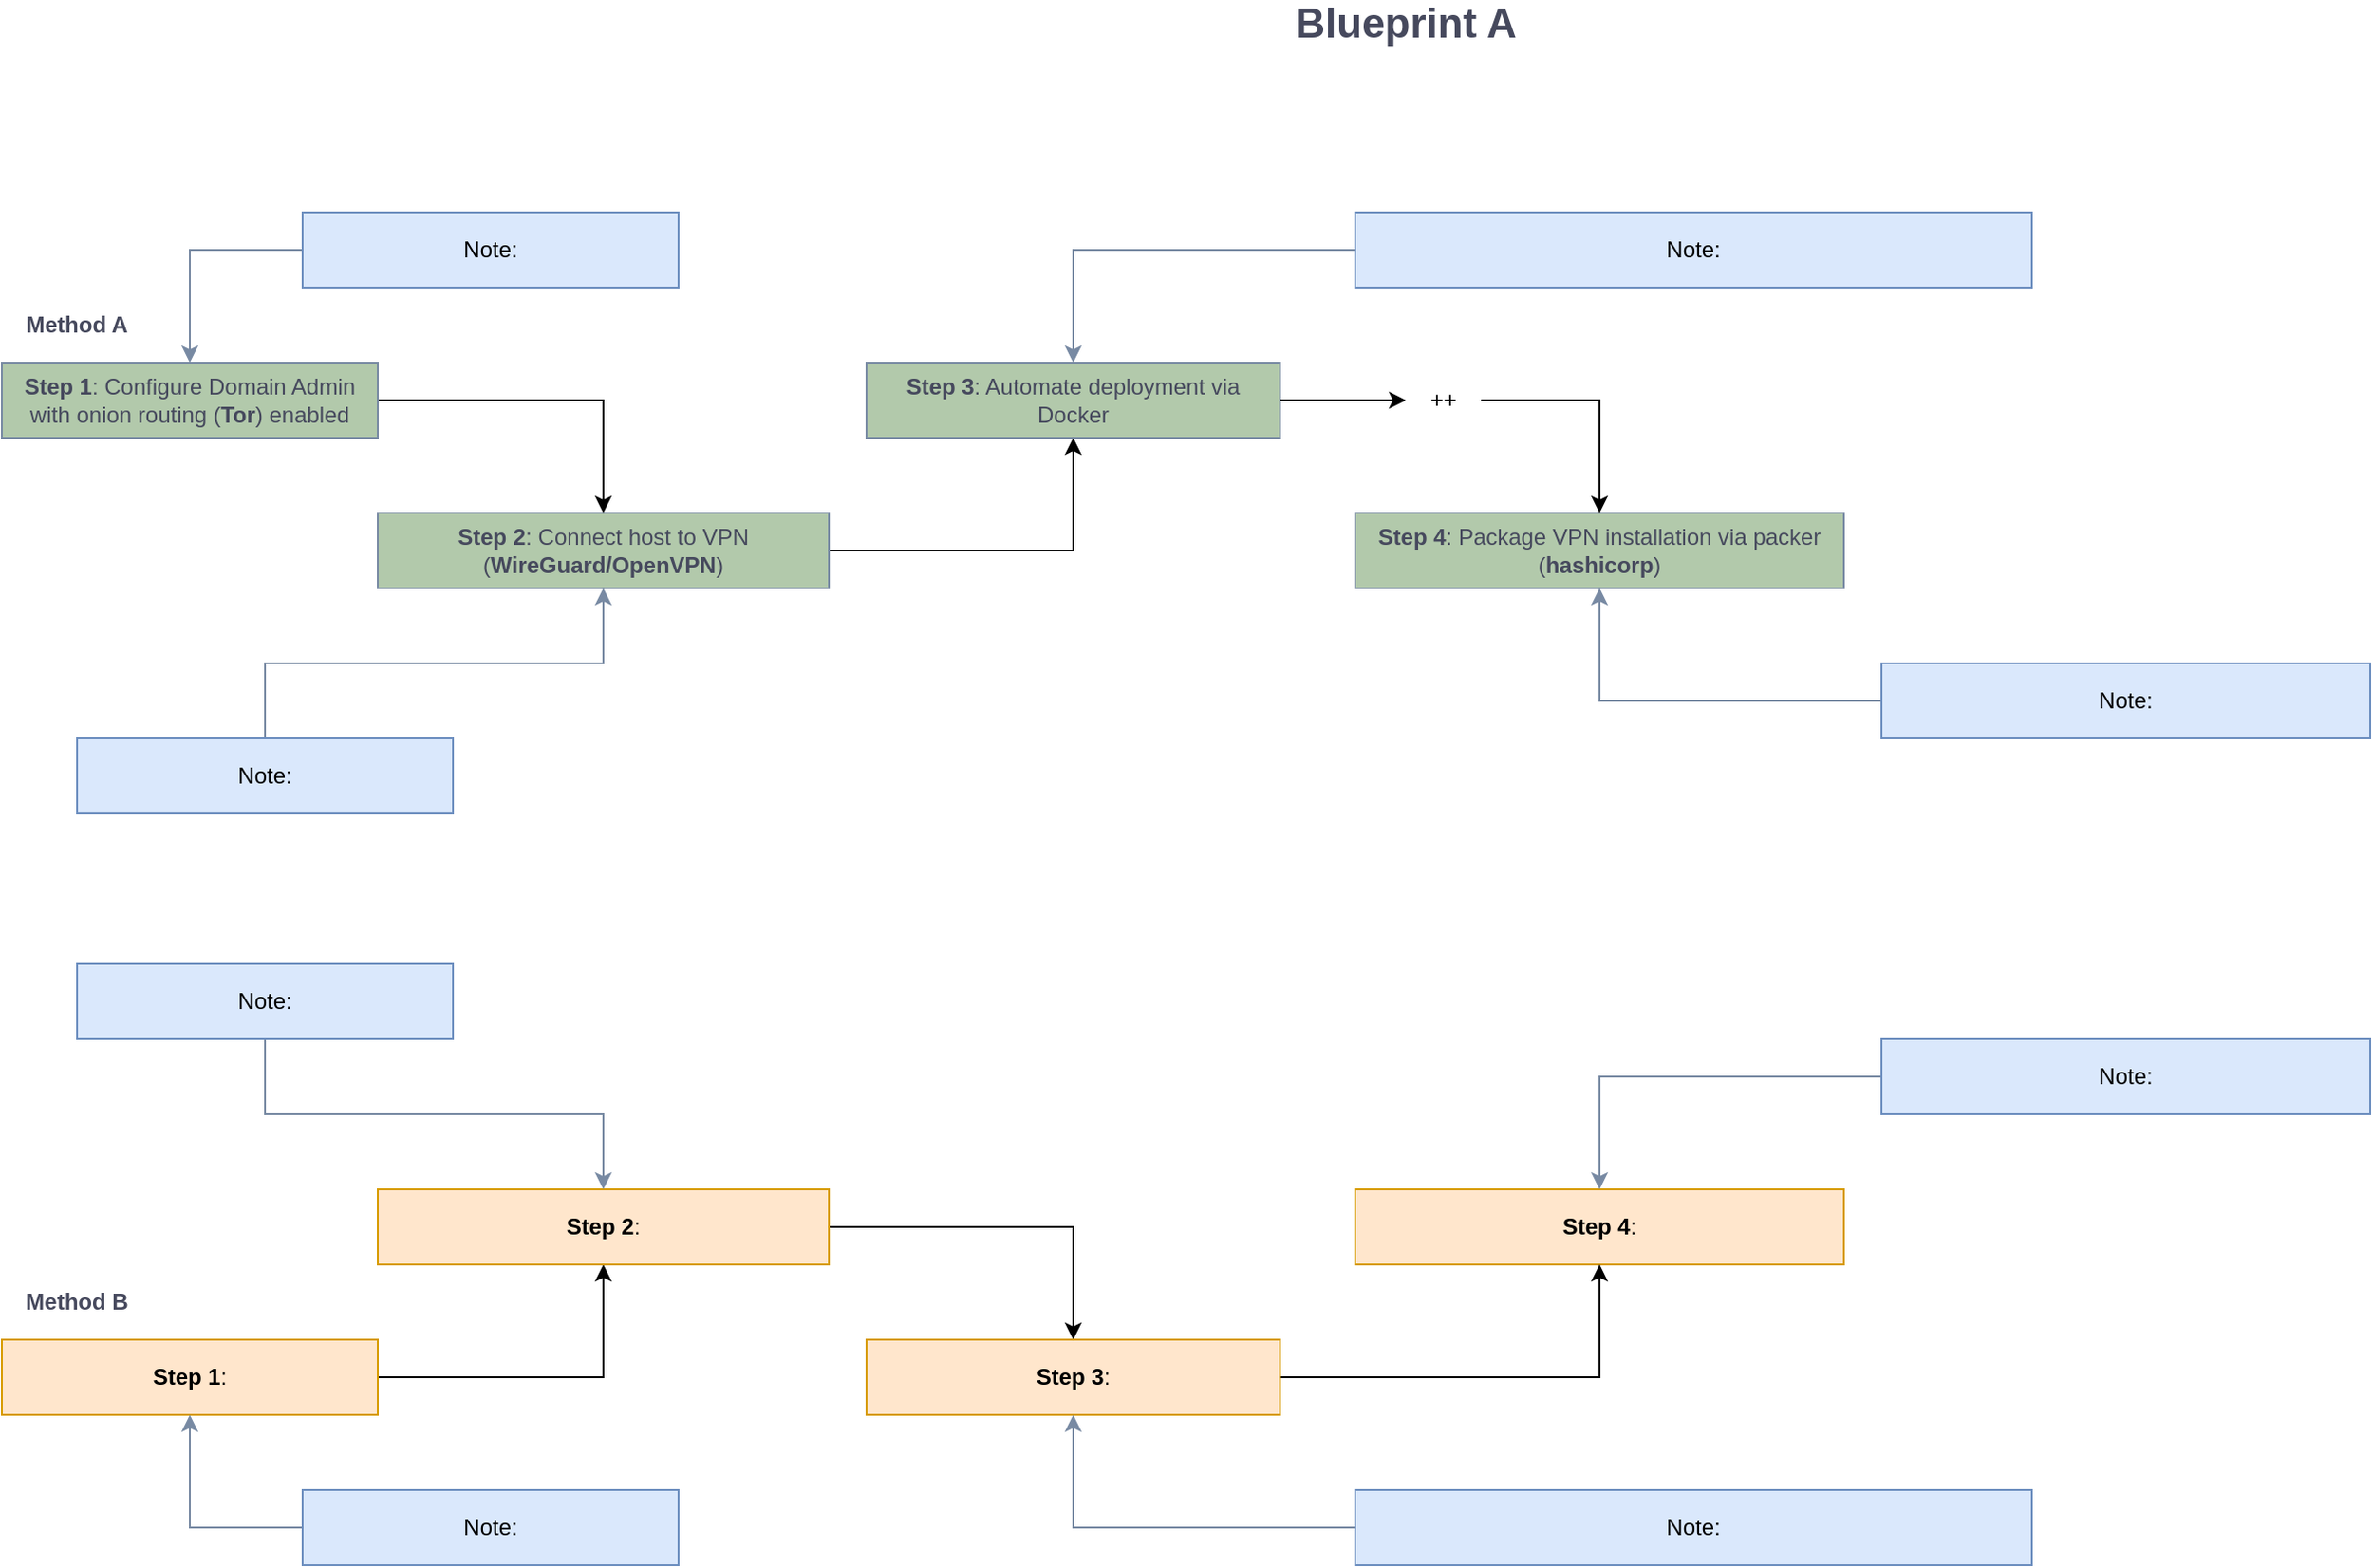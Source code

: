 <mxfile version="14.4.8" type="github">
  <diagram id="C5RBs43oDa-KdzZeNtuy" name="Page-1">
    <mxGraphModel dx="2062" dy="1180" grid="1" gridSize="10" guides="1" tooltips="1" connect="1" arrows="1" fold="1" page="1" pageScale="1" pageWidth="1654" pageHeight="1169" math="0" shadow="0">
      <root>
        <mxCell id="WIyWlLk6GJQsqaUBKTNV-0" />
        <mxCell id="WIyWlLk6GJQsqaUBKTNV-1" parent="WIyWlLk6GJQsqaUBKTNV-0" />
        <mxCell id="1dI4HZFnmqrguRHLOIFw-21" style="edgeStyle=orthogonalEdgeStyle;rounded=0;sketch=0;orthogonalLoop=1;jettySize=auto;html=1;exitX=1;exitY=0.5;exitDx=0;exitDy=0;endArrow=classic;endFill=1;endSize=6;fontSize=12;fontColor=#46495D;" parent="WIyWlLk6GJQsqaUBKTNV-1" source="WIyWlLk6GJQsqaUBKTNV-3" target="1dI4HZFnmqrguRHLOIFw-9" edge="1">
          <mxGeometry relative="1" as="geometry" />
        </mxCell>
        <mxCell id="WIyWlLk6GJQsqaUBKTNV-3" value="&lt;div&gt;&lt;b&gt;Step 1&lt;/b&gt;: Configure Domain Admin&lt;/div&gt;&lt;div&gt;with onion routing (&lt;b&gt;Tor&lt;/b&gt;) enabled&lt;/div&gt;" style="whiteSpace=wrap;html=1;fontSize=12;glass=0;strokeWidth=1;shadow=0;fillColor=#B2C9AB;strokeColor=#788AA3;fontColor=#46495D;" parent="WIyWlLk6GJQsqaUBKTNV-1" vertex="1">
          <mxGeometry x="80" y="240" width="200" height="40" as="geometry" />
        </mxCell>
        <mxCell id="WIyWlLk6GJQsqaUBKTNV-11" value="&lt;b&gt;Step 4&lt;/b&gt;: Package VPN installation via packer (&lt;b&gt;hashicorp&lt;/b&gt;)" style="whiteSpace=wrap;html=1;fontSize=12;glass=0;strokeWidth=1;shadow=0;fillColor=#B2C9AB;strokeColor=#788AA3;fontColor=#46495D;" parent="WIyWlLk6GJQsqaUBKTNV-1" vertex="1">
          <mxGeometry x="800" y="320" width="260" height="40" as="geometry" />
        </mxCell>
        <mxCell id="1dI4HZFnmqrguRHLOIFw-1" value="Blueprint A" style="text;html=1;strokeColor=none;fillColor=none;align=center;verticalAlign=middle;whiteSpace=wrap;rounded=0;sketch=0;fontColor=#46495D;fontStyle=1;fontSize=22;" parent="WIyWlLk6GJQsqaUBKTNV-1" vertex="1">
          <mxGeometry x="587" y="50" width="480" height="20" as="geometry" />
        </mxCell>
        <mxCell id="1dI4HZFnmqrguRHLOIFw-22" style="edgeStyle=orthogonalEdgeStyle;rounded=0;sketch=0;orthogonalLoop=1;jettySize=auto;html=1;exitX=1;exitY=0.5;exitDx=0;exitDy=0;endArrow=classic;endFill=1;endSize=6;fontSize=12;fontColor=#46495D;" parent="WIyWlLk6GJQsqaUBKTNV-1" source="1dI4HZFnmqrguRHLOIFw-9" target="1dI4HZFnmqrguRHLOIFw-18" edge="1">
          <mxGeometry relative="1" as="geometry" />
        </mxCell>
        <mxCell id="1dI4HZFnmqrguRHLOIFw-9" value="&lt;b&gt;Step 2&lt;/b&gt;: Connect host to VPN (&lt;b&gt;WireGuard/OpenVPN&lt;/b&gt;)" style="rounded=0;whiteSpace=wrap;html=1;sketch=0;strokeColor=#788AA3;fillColor=#B2C9AB;fontSize=12;fontColor=#46495D;" parent="WIyWlLk6GJQsqaUBKTNV-1" vertex="1">
          <mxGeometry x="280" y="320" width="240" height="40" as="geometry" />
        </mxCell>
        <mxCell id="1dI4HZFnmqrguRHLOIFw-23" style="edgeStyle=orthogonalEdgeStyle;rounded=0;sketch=0;orthogonalLoop=1;jettySize=auto;html=1;exitX=1;exitY=0.5;exitDx=0;exitDy=0;endArrow=classic;endFill=1;endSize=6;fontSize=12;fontColor=#46495D;" parent="WIyWlLk6GJQsqaUBKTNV-1" source="M6YYphjlALdGDyQYb4H6-11" target="WIyWlLk6GJQsqaUBKTNV-11" edge="1">
          <mxGeometry relative="1" as="geometry" />
        </mxCell>
        <mxCell id="1dI4HZFnmqrguRHLOIFw-18" value="&lt;font face=&quot;Helvetica&quot;&gt;&lt;b&gt;Step 3&lt;/b&gt;: Automate deployment via Docker&lt;/font&gt;" style="rounded=0;whiteSpace=wrap;html=1;sketch=0;strokeColor=#788AA3;fillColor=#B2C9AB;fontSize=12;fontColor=#46495D;" parent="WIyWlLk6GJQsqaUBKTNV-1" vertex="1">
          <mxGeometry x="540" y="240" width="220" height="40" as="geometry" />
        </mxCell>
        <mxCell id="1dI4HZFnmqrguRHLOIFw-41" value="&lt;b&gt;Method A &lt;/b&gt;" style="text;html=1;strokeColor=none;fillColor=none;align=center;verticalAlign=middle;whiteSpace=wrap;rounded=0;sketch=0;fontColor=#46495D;" parent="WIyWlLk6GJQsqaUBKTNV-1" vertex="1">
          <mxGeometry x="80" y="210" width="80" height="20" as="geometry" />
        </mxCell>
        <mxCell id="M6YYphjlALdGDyQYb4H6-1" style="edgeStyle=orthogonalEdgeStyle;rounded=0;orthogonalLoop=1;jettySize=auto;html=1;exitX=0;exitY=0.5;exitDx=0;exitDy=0;strokeColor=#788aa3;" edge="1" parent="WIyWlLk6GJQsqaUBKTNV-1" source="1dI4HZFnmqrguRHLOIFw-45" target="WIyWlLk6GJQsqaUBKTNV-3">
          <mxGeometry relative="1" as="geometry" />
        </mxCell>
        <mxCell id="1dI4HZFnmqrguRHLOIFw-45" value="Note:" style="whiteSpace=wrap;html=1;fontSize=12;glass=0;strokeWidth=1;shadow=0;fillColor=#dae8fc;strokeColor=#6c8ebf;" parent="WIyWlLk6GJQsqaUBKTNV-1" vertex="1">
          <mxGeometry x="240" y="160" width="200" height="40" as="geometry" />
        </mxCell>
        <mxCell id="1dI4HZFnmqrguRHLOIFw-48" style="edgeStyle=orthogonalEdgeStyle;rounded=0;sketch=0;orthogonalLoop=1;jettySize=auto;html=1;strokeColor=#788AA3;fillColor=#B2C9AB;fontColor=#46495D;" parent="WIyWlLk6GJQsqaUBKTNV-1" source="1dI4HZFnmqrguRHLOIFw-47" target="1dI4HZFnmqrguRHLOIFw-9" edge="1">
          <mxGeometry relative="1" as="geometry" />
        </mxCell>
        <mxCell id="1dI4HZFnmqrguRHLOIFw-47" value="Note:" style="rounded=0;whiteSpace=wrap;html=1;sketch=0;strokeColor=#6c8ebf;fillColor=#dae8fc;fontSize=12;" parent="WIyWlLk6GJQsqaUBKTNV-1" vertex="1">
          <mxGeometry x="120" y="440" width="200" height="40" as="geometry" />
        </mxCell>
        <mxCell id="1dI4HZFnmqrguRHLOIFw-50" style="edgeStyle=orthogonalEdgeStyle;rounded=0;sketch=0;orthogonalLoop=1;jettySize=auto;html=1;fillColor=#B2C9AB;fontColor=#46495D;strokeColor=#788AA3;" parent="WIyWlLk6GJQsqaUBKTNV-1" source="1dI4HZFnmqrguRHLOIFw-49" target="1dI4HZFnmqrguRHLOIFw-18" edge="1">
          <mxGeometry relative="1" as="geometry" />
        </mxCell>
        <mxCell id="1dI4HZFnmqrguRHLOIFw-49" value="Note:" style="rounded=0;whiteSpace=wrap;html=1;sketch=0;strokeColor=#6c8ebf;fillColor=#dae8fc;fontSize=12;" parent="WIyWlLk6GJQsqaUBKTNV-1" vertex="1">
          <mxGeometry x="800" y="160" width="360" height="40" as="geometry" />
        </mxCell>
        <mxCell id="1dI4HZFnmqrguRHLOIFw-52" style="edgeStyle=orthogonalEdgeStyle;rounded=0;sketch=0;orthogonalLoop=1;jettySize=auto;html=1;strokeColor=#788AA3;fillColor=#B2C9AB;fontColor=#46495D;" parent="WIyWlLk6GJQsqaUBKTNV-1" source="1dI4HZFnmqrguRHLOIFw-51" target="WIyWlLk6GJQsqaUBKTNV-11" edge="1">
          <mxGeometry relative="1" as="geometry" />
        </mxCell>
        <mxCell id="1dI4HZFnmqrguRHLOIFw-51" value="Note:" style="whiteSpace=wrap;html=1;fontSize=12;glass=0;strokeWidth=1;shadow=0;fillColor=#dae8fc;strokeColor=#6c8ebf;" parent="WIyWlLk6GJQsqaUBKTNV-1" vertex="1">
          <mxGeometry x="1080" y="400" width="260" height="40" as="geometry" />
        </mxCell>
        <mxCell id="M6YYphjlALdGDyQYb4H6-0" style="edgeStyle=orthogonalEdgeStyle;rounded=0;orthogonalLoop=1;jettySize=auto;html=1;exitX=1;exitY=0.5;exitDx=0;exitDy=0;" edge="1" parent="WIyWlLk6GJQsqaUBKTNV-1" source="1dI4HZFnmqrguRHLOIFw-55" target="1dI4HZFnmqrguRHLOIFw-58">
          <mxGeometry relative="1" as="geometry" />
        </mxCell>
        <mxCell id="1dI4HZFnmqrguRHLOIFw-55" value="&lt;b&gt;Step 1&lt;/b&gt;:" style="whiteSpace=wrap;html=1;fontSize=12;glass=0;strokeWidth=1;shadow=0;fillColor=#ffe6cc;strokeColor=#d79b00;" parent="WIyWlLk6GJQsqaUBKTNV-1" vertex="1">
          <mxGeometry x="80" y="760" width="200" height="40" as="geometry" />
        </mxCell>
        <mxCell id="1dI4HZFnmqrguRHLOIFw-56" value="&lt;b&gt;Step 4&lt;/b&gt;:" style="whiteSpace=wrap;html=1;fontSize=12;glass=0;strokeWidth=1;shadow=0;fillColor=#ffe6cc;strokeColor=#d79b00;" parent="WIyWlLk6GJQsqaUBKTNV-1" vertex="1">
          <mxGeometry x="800" y="680" width="260" height="40" as="geometry" />
        </mxCell>
        <mxCell id="1dI4HZFnmqrguRHLOIFw-57" style="edgeStyle=orthogonalEdgeStyle;rounded=0;sketch=0;orthogonalLoop=1;jettySize=auto;html=1;exitX=1;exitY=0.5;exitDx=0;exitDy=0;endArrow=classic;endFill=1;endSize=6;fontSize=12;fontColor=#46495D;" parent="WIyWlLk6GJQsqaUBKTNV-1" source="1dI4HZFnmqrguRHLOIFw-58" target="1dI4HZFnmqrguRHLOIFw-60" edge="1">
          <mxGeometry relative="1" as="geometry" />
        </mxCell>
        <mxCell id="1dI4HZFnmqrguRHLOIFw-58" value="&lt;b&gt;Step 2&lt;/b&gt;:" style="rounded=0;whiteSpace=wrap;html=1;sketch=0;strokeColor=#d79b00;fillColor=#ffe6cc;fontSize=12;" parent="WIyWlLk6GJQsqaUBKTNV-1" vertex="1">
          <mxGeometry x="280" y="680" width="240" height="40" as="geometry" />
        </mxCell>
        <mxCell id="M6YYphjlALdGDyQYb4H6-3" style="edgeStyle=orthogonalEdgeStyle;rounded=0;orthogonalLoop=1;jettySize=auto;html=1;exitX=1;exitY=0.5;exitDx=0;exitDy=0;entryX=0.5;entryY=1;entryDx=0;entryDy=0;" edge="1" parent="WIyWlLk6GJQsqaUBKTNV-1" source="1dI4HZFnmqrguRHLOIFw-60" target="1dI4HZFnmqrguRHLOIFw-56">
          <mxGeometry relative="1" as="geometry" />
        </mxCell>
        <mxCell id="1dI4HZFnmqrguRHLOIFw-60" value="&lt;b&gt;Step 3&lt;/b&gt;:" style="rounded=0;whiteSpace=wrap;html=1;sketch=0;strokeColor=#d79b00;fillColor=#ffe6cc;fontSize=12;" parent="WIyWlLk6GJQsqaUBKTNV-1" vertex="1">
          <mxGeometry x="540" y="760" width="220" height="40" as="geometry" />
        </mxCell>
        <mxCell id="1dI4HZFnmqrguRHLOIFw-61" value="&lt;b&gt;Method B &lt;/b&gt;" style="text;html=1;strokeColor=none;fillColor=none;align=center;verticalAlign=middle;whiteSpace=wrap;rounded=0;sketch=0;fontColor=#46495D;" parent="WIyWlLk6GJQsqaUBKTNV-1" vertex="1">
          <mxGeometry x="80" y="730" width="80" height="20" as="geometry" />
        </mxCell>
        <mxCell id="M6YYphjlALdGDyQYb4H6-8" style="edgeStyle=orthogonalEdgeStyle;rounded=0;orthogonalLoop=1;jettySize=auto;html=1;exitX=0.5;exitY=1;exitDx=0;exitDy=0;entryX=0.5;entryY=0;entryDx=0;entryDy=0;strokeColor=#788AA3;" edge="1" parent="WIyWlLk6GJQsqaUBKTNV-1" source="1dI4HZFnmqrguRHLOIFw-62" target="1dI4HZFnmqrguRHLOIFw-58">
          <mxGeometry relative="1" as="geometry" />
        </mxCell>
        <mxCell id="1dI4HZFnmqrguRHLOIFw-62" value="Note:" style="whiteSpace=wrap;html=1;fontSize=12;glass=0;strokeWidth=1;shadow=0;fillColor=#dae8fc;strokeColor=#6c8ebf;" parent="WIyWlLk6GJQsqaUBKTNV-1" vertex="1">
          <mxGeometry x="120" y="560" width="200" height="40" as="geometry" />
        </mxCell>
        <mxCell id="M6YYphjlALdGDyQYb4H6-7" style="edgeStyle=orthogonalEdgeStyle;rounded=0;orthogonalLoop=1;jettySize=auto;html=1;exitX=0;exitY=0.5;exitDx=0;exitDy=0;strokeColor=#788AA3;" edge="1" parent="WIyWlLk6GJQsqaUBKTNV-1" source="1dI4HZFnmqrguRHLOIFw-64" target="1dI4HZFnmqrguRHLOIFw-55">
          <mxGeometry relative="1" as="geometry" />
        </mxCell>
        <mxCell id="1dI4HZFnmqrguRHLOIFw-64" value="Note:" style="rounded=0;whiteSpace=wrap;html=1;sketch=0;strokeColor=#6c8ebf;fillColor=#dae8fc;fontSize=12;" parent="WIyWlLk6GJQsqaUBKTNV-1" vertex="1">
          <mxGeometry x="240" y="840" width="200" height="40" as="geometry" />
        </mxCell>
        <mxCell id="M6YYphjlALdGDyQYb4H6-9" style="edgeStyle=orthogonalEdgeStyle;rounded=0;orthogonalLoop=1;jettySize=auto;html=1;exitX=0;exitY=0.5;exitDx=0;exitDy=0;entryX=0.5;entryY=1;entryDx=0;entryDy=0;strokeColor=#788AA3;" edge="1" parent="WIyWlLk6GJQsqaUBKTNV-1" source="1dI4HZFnmqrguRHLOIFw-66" target="1dI4HZFnmqrguRHLOIFw-60">
          <mxGeometry relative="1" as="geometry" />
        </mxCell>
        <mxCell id="1dI4HZFnmqrguRHLOIFw-66" value="Note:" style="rounded=0;whiteSpace=wrap;html=1;sketch=0;strokeColor=#6c8ebf;fillColor=#dae8fc;fontSize=12;" parent="WIyWlLk6GJQsqaUBKTNV-1" vertex="1">
          <mxGeometry x="800" y="840" width="360" height="40" as="geometry" />
        </mxCell>
        <mxCell id="M6YYphjlALdGDyQYb4H6-10" style="edgeStyle=orthogonalEdgeStyle;rounded=0;orthogonalLoop=1;jettySize=auto;html=1;entryX=0.5;entryY=0;entryDx=0;entryDy=0;strokeColor=#788AA3;" edge="1" parent="WIyWlLk6GJQsqaUBKTNV-1" source="1dI4HZFnmqrguRHLOIFw-68" target="1dI4HZFnmqrguRHLOIFw-56">
          <mxGeometry relative="1" as="geometry" />
        </mxCell>
        <mxCell id="1dI4HZFnmqrguRHLOIFw-68" value="Note:" style="whiteSpace=wrap;html=1;fontSize=12;glass=0;strokeWidth=1;shadow=0;fillColor=#dae8fc;strokeColor=#6c8ebf;" parent="WIyWlLk6GJQsqaUBKTNV-1" vertex="1">
          <mxGeometry x="1080" y="600" width="260" height="40" as="geometry" />
        </mxCell>
        <mxCell id="M6YYphjlALdGDyQYb4H6-11" value="++" style="text;html=1;strokeColor=none;fillColor=none;align=center;verticalAlign=middle;whiteSpace=wrap;rounded=0;" vertex="1" parent="WIyWlLk6GJQsqaUBKTNV-1">
          <mxGeometry x="827" y="250" width="40" height="20" as="geometry" />
        </mxCell>
        <mxCell id="M6YYphjlALdGDyQYb4H6-15" style="edgeStyle=orthogonalEdgeStyle;rounded=0;sketch=0;orthogonalLoop=1;jettySize=auto;html=1;exitX=1;exitY=0.5;exitDx=0;exitDy=0;endArrow=classic;endFill=1;endSize=6;fontSize=12;fontColor=#46495D;" edge="1" parent="WIyWlLk6GJQsqaUBKTNV-1" source="1dI4HZFnmqrguRHLOIFw-18" target="M6YYphjlALdGDyQYb4H6-11">
          <mxGeometry relative="1" as="geometry">
            <mxPoint x="760" y="260" as="sourcePoint" />
            <mxPoint x="930" y="320" as="targetPoint" />
          </mxGeometry>
        </mxCell>
      </root>
    </mxGraphModel>
  </diagram>
</mxfile>
